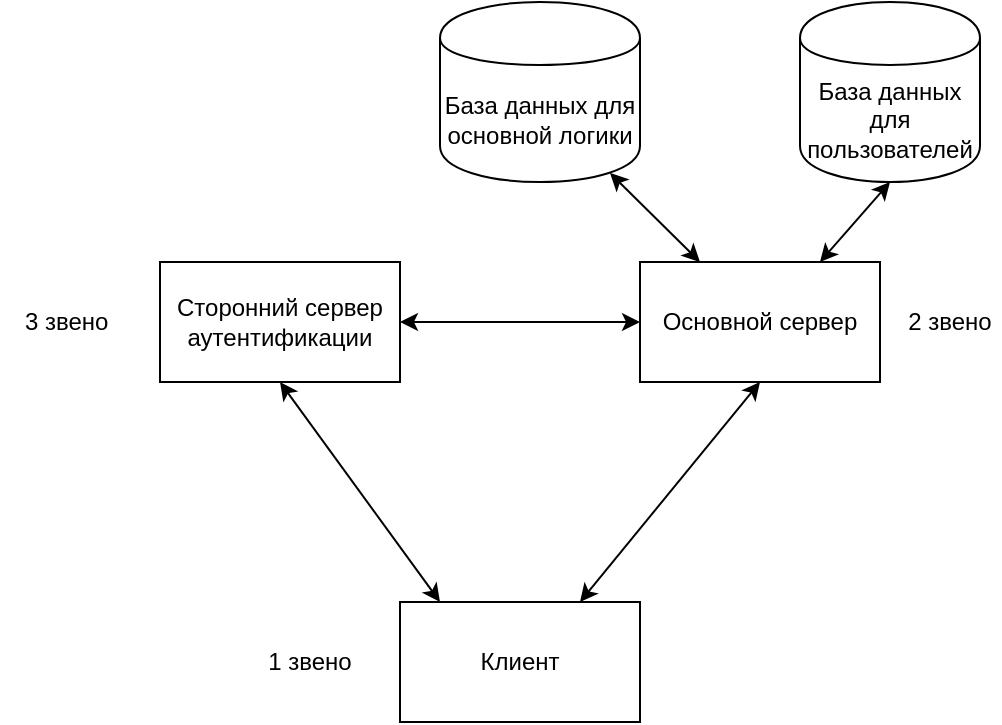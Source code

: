 <mxfile version="13.0.3" type="device"><diagram id="aO3NDpqj5EtkAXy55teD" name="Page-1"><mxGraphModel dx="1072" dy="802" grid="1" gridSize="10" guides="1" tooltips="1" connect="1" arrows="1" fold="1" page="1" pageScale="1" pageWidth="827" pageHeight="1169" math="0" shadow="0"><root><mxCell id="0"/><mxCell id="1" parent="0"/><mxCell id="ypcdkSwKlm04ftwsjlIQ-1" value="Клиент" style="rounded=0;whiteSpace=wrap;html=1;" parent="1" vertex="1"><mxGeometry x="330" y="300" width="120" height="60" as="geometry"/></mxCell><mxCell id="ypcdkSwKlm04ftwsjlIQ-2" value="1 звено" style="text;html=1;strokeColor=none;fillColor=none;align=center;verticalAlign=middle;whiteSpace=wrap;rounded=0;" parent="1" vertex="1"><mxGeometry x="260" y="320" width="50" height="20" as="geometry"/></mxCell><mxCell id="ypcdkSwKlm04ftwsjlIQ-3" value="Сторонний сервер аутентификации" style="rounded=0;whiteSpace=wrap;html=1;" parent="1" vertex="1"><mxGeometry x="210" y="130" width="120" height="60" as="geometry"/></mxCell><mxCell id="ypcdkSwKlm04ftwsjlIQ-4" value="2 звено" style="text;html=1;strokeColor=none;fillColor=none;align=center;verticalAlign=middle;whiteSpace=wrap;rounded=0;" parent="1" vertex="1"><mxGeometry x="580" y="150" width="50" height="20" as="geometry"/></mxCell><mxCell id="ypcdkSwKlm04ftwsjlIQ-6" value="Основной сервер" style="rounded=0;whiteSpace=wrap;html=1;" parent="1" vertex="1"><mxGeometry x="450" y="130" width="120" height="60" as="geometry"/></mxCell><mxCell id="ypcdkSwKlm04ftwsjlIQ-7" value="База данных для основной логики" style="shape=cylinder;whiteSpace=wrap;html=1;boundedLbl=1;backgroundOutline=1;" parent="1" vertex="1"><mxGeometry x="350" width="100" height="90" as="geometry"/></mxCell><mxCell id="ypcdkSwKlm04ftwsjlIQ-8" value="База данных для пользователей" style="shape=cylinder;whiteSpace=wrap;html=1;boundedLbl=1;backgroundOutline=1;" parent="1" vertex="1"><mxGeometry x="530" width="90" height="90" as="geometry"/></mxCell><mxCell id="ypcdkSwKlm04ftwsjlIQ-9" value="" style="endArrow=classic;startArrow=classic;html=1;entryX=0.85;entryY=0.95;entryDx=0;entryDy=0;entryPerimeter=0;exitX=0.25;exitY=0;exitDx=0;exitDy=0;" parent="1" source="ypcdkSwKlm04ftwsjlIQ-6" target="ypcdkSwKlm04ftwsjlIQ-7" edge="1"><mxGeometry width="50" height="50" relative="1" as="geometry"><mxPoint x="450" y="160" as="sourcePoint"/><mxPoint x="500" y="110" as="targetPoint"/></mxGeometry></mxCell><mxCell id="ypcdkSwKlm04ftwsjlIQ-10" value="" style="endArrow=classic;startArrow=classic;html=1;entryX=0.5;entryY=1;entryDx=0;entryDy=0;exitX=0.75;exitY=0;exitDx=0;exitDy=0;" parent="1" source="ypcdkSwKlm04ftwsjlIQ-6" target="ypcdkSwKlm04ftwsjlIQ-8" edge="1"><mxGeometry width="50" height="50" relative="1" as="geometry"><mxPoint x="530" y="180" as="sourcePoint"/><mxPoint x="580" y="130" as="targetPoint"/></mxGeometry></mxCell><mxCell id="ypcdkSwKlm04ftwsjlIQ-12" value="" style="endArrow=classic;startArrow=classic;html=1;entryX=0.5;entryY=1;entryDx=0;entryDy=0;" parent="1" target="ypcdkSwKlm04ftwsjlIQ-3" edge="1"><mxGeometry width="50" height="50" relative="1" as="geometry"><mxPoint x="350" y="300" as="sourcePoint"/><mxPoint x="400" y="250" as="targetPoint"/></mxGeometry></mxCell><mxCell id="ypcdkSwKlm04ftwsjlIQ-13" value="" style="endArrow=classic;startArrow=classic;html=1;entryX=0.5;entryY=1;entryDx=0;entryDy=0;exitX=0.75;exitY=0;exitDx=0;exitDy=0;" parent="1" source="ypcdkSwKlm04ftwsjlIQ-1" target="ypcdkSwKlm04ftwsjlIQ-6" edge="1"><mxGeometry width="50" height="50" relative="1" as="geometry"><mxPoint x="420" y="290" as="sourcePoint"/><mxPoint x="470" y="240" as="targetPoint"/></mxGeometry></mxCell><mxCell id="ypcdkSwKlm04ftwsjlIQ-14" value="" style="endArrow=classic;startArrow=classic;html=1;exitX=1;exitY=0.5;exitDx=0;exitDy=0;entryX=0;entryY=0.5;entryDx=0;entryDy=0;" parent="1" source="ypcdkSwKlm04ftwsjlIQ-3" target="ypcdkSwKlm04ftwsjlIQ-6" edge="1"><mxGeometry width="50" height="50" relative="1" as="geometry"><mxPoint x="370" y="210" as="sourcePoint"/><mxPoint x="420" y="160" as="targetPoint"/></mxGeometry></mxCell><mxCell id="l8K1H6g3f5eWYryZKP0a-1" value="3 звено&amp;nbsp;" style="text;html=1;strokeColor=none;fillColor=none;align=center;verticalAlign=middle;whiteSpace=wrap;rounded=0;" vertex="1" parent="1"><mxGeometry x="130" y="150" width="70" height="20" as="geometry"/></mxCell></root></mxGraphModel></diagram></mxfile>